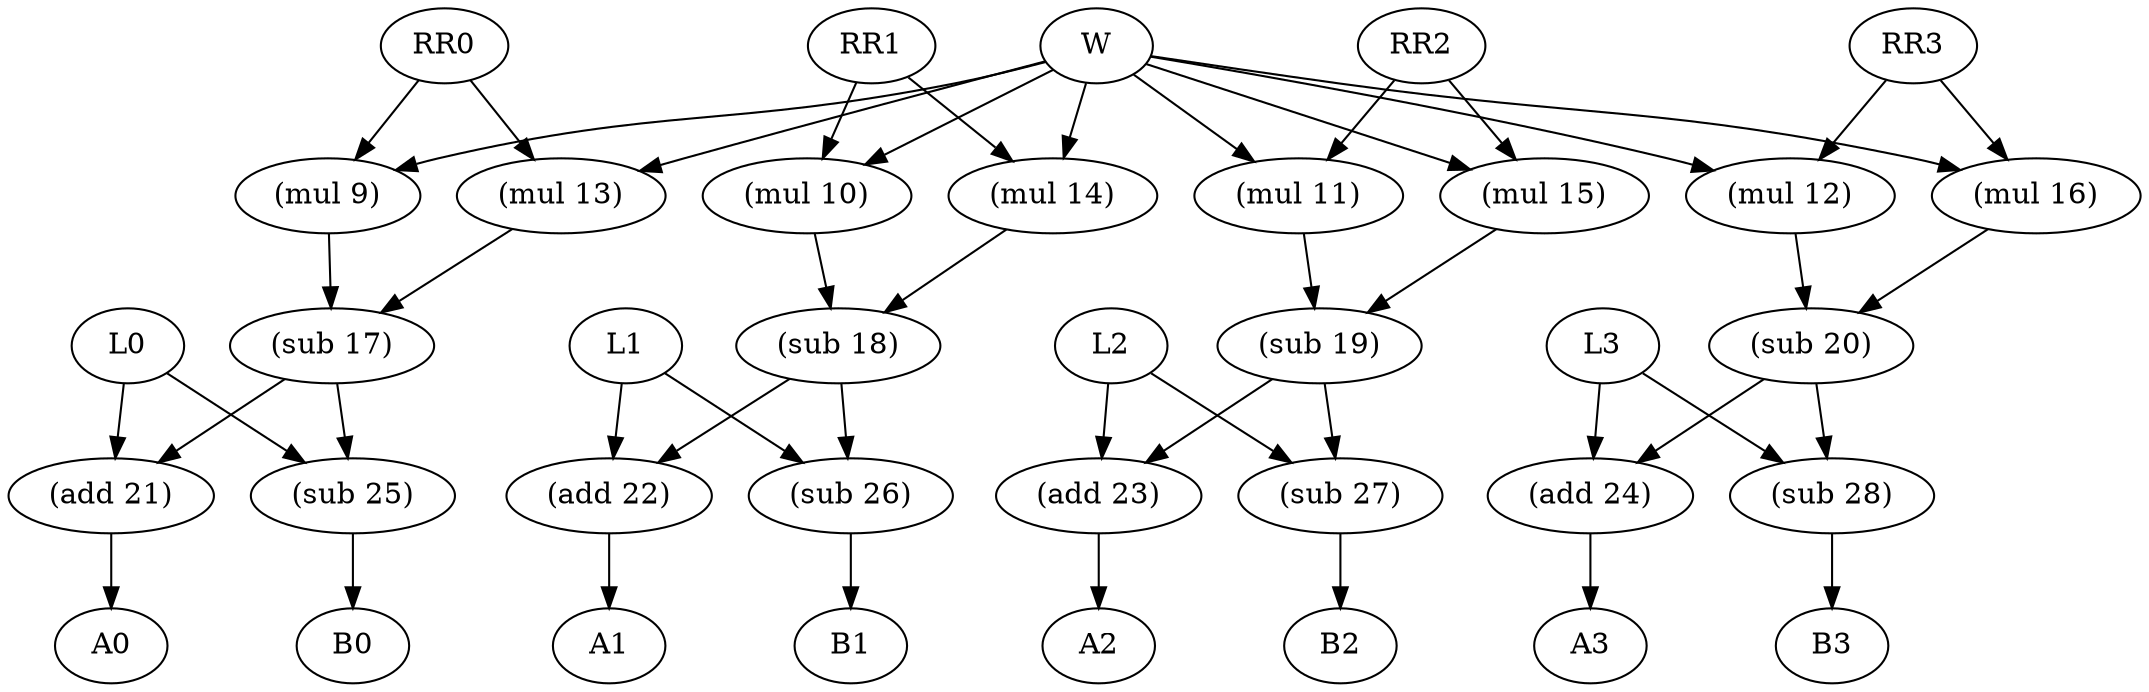 digraph G { 
newrank=true;
N0 [ label = "L0", opcode=load]; 
N1 [ label = "L1", opcode=load]; 
N2 [ label = "L2", opcode=load]; 
N3 [ label = "L3", opcode=load];
N4 [ label = "RR0", opcode=load]; 
N5 [ label = "RR1", opcode=load];
N6 [ label = "RR2", opcode=load]; 
N7 [ label = "RR3", opcode=load]; 
N8 [ label = "W", opcode=load]; 
N9 [ label = "(mul 9)", opcode=mul]; 
N10 [ label = "(mul 10)", opcode=mul]; 
N11 [ label = "(mul 11)", opcode=mul];
N12 [ label = "(mul 12)", opcode=mul]; 
N13 [ label = "(mul 13)", opcode=mul]; 
N14 [ label = "(mul 14)", opcode=mul]; 
N15 [ label = "(mul 15)", opcode=mul];
N16 [ label = "(mul 16)", opcode=mul]; 
N17 [ label = "(sub 17)", opcode=sub]; 
N18 [ label = "(sub 18)", opcode=sub]; 
N19 [ label = "(sub 19)", opcode=sub]; 
N20 [ label = "(sub 20)", opcode=sub]; 
N21 [ label = "(add 21)", opcode=add]; 
N22 [ label = "(add 22)", opcode=add];
N23 [ label = "(add 23)", opcode=add];
N24 [ label = "(add 24)", opcode=add];
N25 [ label = "(sub 25)", opcode=sub];
N26 [ label = "(sub 26)", opcode=sub]; 
N27 [ label = "(sub 27)", opcode=sub]; 
N28 [ label = "(sub 28)", opcode=sub];
N29 [ label = "A0", opcode=store]; 
N30 [ label = "B0", opcode=store]; 
N31 [ label = "A1", opcode=store]; 
N32 [ label = "B1", opcode=store]; 
N33 [ label = "A2", opcode=store]; 
N34 [ label = "B2", opcode=store]; 
N35 [ label = "A3", opcode=store]; 
N36 [ label = "B3", opcode=store]; 
N0 -> N21[ color=black ];
N0 -> N25[ color=black ];
N1 -> N22[ color=black ];
N1 -> N26[ color=black ];
N2 -> N23[ color=black ];
N2 -> N27[ color=black ];
N3 -> N24[ color=black ];
N3 -> N28[ color=black ];
N4 -> N9[ color=black ];
N4 -> N13[ color=black ]; 
N5 -> N10[ color=black ];
N5 -> N14[ color=black ];
N6 -> N11[ color=black ];
N6 -> N15[ color=black ];
N7 -> N12[ color=black ];
N7 -> N16[ color=black ];
N8 -> N9[ color=black ];
N8 -> N10[ color=black ];
N8 -> N11[ color=black ];
N8 -> N12[ color=black ];
N8 -> N13[ color=black ];
N8 -> N14[ color=black ];
N8 -> N15[ color=black ];
N8 -> N16[ color=black ];
N9 -> N17[ color=black ];
N10 -> N18[ color=black ]; 
N11 -> N19[ color=black ];
N12 -> N20[ color=black ];
N13 -> N17[ color=black ];
N14 -> N18[ color=black ]; 
N15 -> N19[ color=black ];
N16 -> N20[ color=black ];
N17 -> N21[ color=black ];
N17 -> N25[ color=black ];
N18 -> N22[ color=black ];
N18 -> N26[ color=black ];
N19 -> N23[ color=black ];
N19 -> N27[ color=black ];
N20 -> N24[ color=black ];
N20 -> N28[ color=black ];
N21 -> N29[ color=black ]; 
N22 -> N31[ color=black ]; 
N23 -> N33[ color=black ]; 
N24 -> N35[ color=black ]; 
N25 -> N30[ color=black ];
N26 -> N32[ color=black ];

N27 -> N34[ color=black ]; 
N28 -> N36[ color=black ];


}
